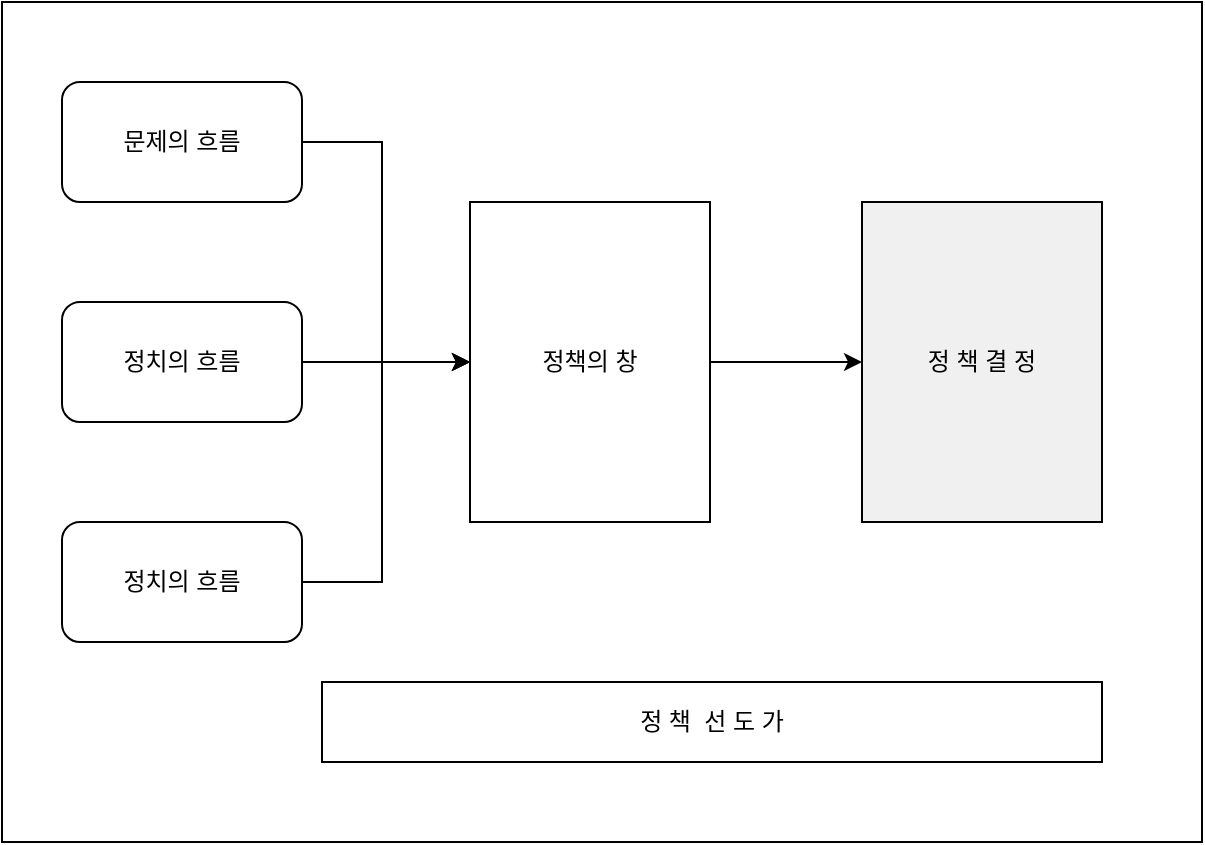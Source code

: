 <mxfile version="15.6.8" type="github">
  <diagram id="prtHgNgQTEPvFCAcTncT" name="Page-1">
    <mxGraphModel dx="786" dy="977" grid="1" gridSize="10" guides="1" tooltips="1" connect="1" arrows="1" fold="1" page="1" pageScale="1" pageWidth="827" pageHeight="1169" math="0" shadow="0">
      <root>
        <mxCell id="0" />
        <mxCell id="1" parent="0" />
        <mxCell id="JQjXyXabLIkF8tQIsXKU-11" value="" style="rounded=0;whiteSpace=wrap;html=1;fillColor=#FFFFFF;" parent="1" vertex="1">
          <mxGeometry x="120" y="140" width="600" height="420" as="geometry" />
        </mxCell>
        <mxCell id="JQjXyXabLIkF8tQIsXKU-8" style="edgeStyle=orthogonalEdgeStyle;rounded=0;orthogonalLoop=1;jettySize=auto;html=1;exitX=1;exitY=0.5;exitDx=0;exitDy=0;entryX=0;entryY=0.5;entryDx=0;entryDy=0;" parent="1" source="JQjXyXabLIkF8tQIsXKU-1" target="JQjXyXabLIkF8tQIsXKU-4" edge="1">
          <mxGeometry relative="1" as="geometry">
            <mxPoint x="350" y="320.0" as="targetPoint" />
            <Array as="points">
              <mxPoint x="310" y="210" />
              <mxPoint x="310" y="320" />
            </Array>
          </mxGeometry>
        </mxCell>
        <mxCell id="JQjXyXabLIkF8tQIsXKU-1" value="문제의 흐름" style="rounded=1;whiteSpace=wrap;html=1;" parent="1" vertex="1">
          <mxGeometry x="150" y="180" width="120" height="60" as="geometry" />
        </mxCell>
        <mxCell id="JQjXyXabLIkF8tQIsXKU-2" value="정치의 흐름" style="rounded=1;whiteSpace=wrap;html=1;" parent="1" vertex="1">
          <mxGeometry x="150" y="290" width="120" height="60" as="geometry" />
        </mxCell>
        <mxCell id="JQjXyXabLIkF8tQIsXKU-3" value="정치의 흐름" style="rounded=1;whiteSpace=wrap;html=1;" parent="1" vertex="1">
          <mxGeometry x="150" y="400" width="120" height="60" as="geometry" />
        </mxCell>
        <mxCell id="JQjXyXabLIkF8tQIsXKU-4" value="정책의 창" style="rounded=0;whiteSpace=wrap;html=1;" parent="1" vertex="1">
          <mxGeometry x="354" y="240" width="120" height="160" as="geometry" />
        </mxCell>
        <mxCell id="JQjXyXabLIkF8tQIsXKU-5" value="정 책 결 정" style="rounded=0;whiteSpace=wrap;html=1;fillColor=#F0F0F0;" parent="1" vertex="1">
          <mxGeometry x="550" y="240" width="120" height="160" as="geometry" />
        </mxCell>
        <mxCell id="JQjXyXabLIkF8tQIsXKU-6" value="" style="endArrow=classic;html=1;rounded=0;exitX=1;exitY=0.5;exitDx=0;exitDy=0;entryX=0;entryY=0.5;entryDx=0;entryDy=0;" parent="1" source="JQjXyXabLIkF8tQIsXKU-2" target="JQjXyXabLIkF8tQIsXKU-4" edge="1">
          <mxGeometry width="50" height="50" relative="1" as="geometry">
            <mxPoint x="330" y="360" as="sourcePoint" />
            <mxPoint x="380" y="310" as="targetPoint" />
          </mxGeometry>
        </mxCell>
        <mxCell id="JQjXyXabLIkF8tQIsXKU-7" value="" style="endArrow=classic;html=1;rounded=0;exitX=1;exitY=0.5;exitDx=0;exitDy=0;" parent="1" source="JQjXyXabLIkF8tQIsXKU-3" edge="1">
          <mxGeometry width="50" height="50" relative="1" as="geometry">
            <mxPoint x="304" y="370" as="sourcePoint" />
            <mxPoint x="354" y="320" as="targetPoint" />
            <Array as="points">
              <mxPoint x="310" y="430" />
              <mxPoint x="310" y="320" />
            </Array>
          </mxGeometry>
        </mxCell>
        <mxCell id="JQjXyXabLIkF8tQIsXKU-9" value="" style="endArrow=classic;html=1;rounded=0;entryX=0;entryY=0.5;entryDx=0;entryDy=0;" parent="1" target="JQjXyXabLIkF8tQIsXKU-5" edge="1">
          <mxGeometry width="50" height="50" relative="1" as="geometry">
            <mxPoint x="474" y="320" as="sourcePoint" />
            <mxPoint x="524" y="270" as="targetPoint" />
          </mxGeometry>
        </mxCell>
        <mxCell id="JQjXyXabLIkF8tQIsXKU-10" value="정 책&amp;nbsp; 선 도 가" style="rounded=0;whiteSpace=wrap;html=1;" parent="1" vertex="1">
          <mxGeometry x="280" y="480" width="390" height="40" as="geometry" />
        </mxCell>
      </root>
    </mxGraphModel>
  </diagram>
</mxfile>
